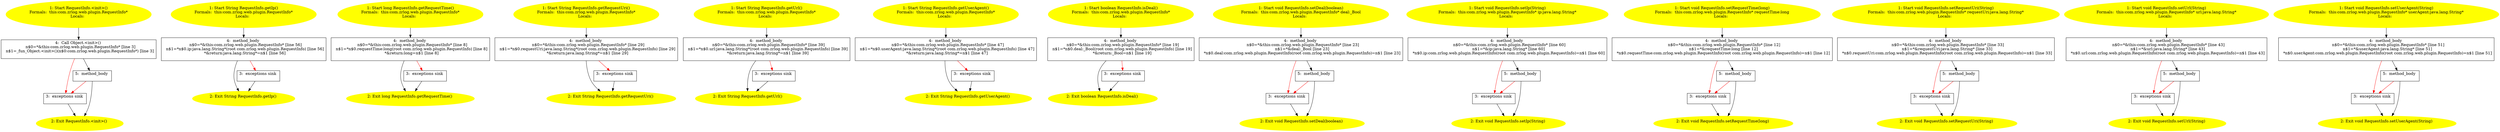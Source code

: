 /* @generated */
digraph cfg {
"com.zrlog.web.plugin.RequestInfo.<init>().523034379808cdca486b8cc9b90332a6_1" [label="1: Start RequestInfo.<init>()\nFormals:  this:com.zrlog.web.plugin.RequestInfo*\nLocals:  \n  " color=yellow style=filled]
	

	 "com.zrlog.web.plugin.RequestInfo.<init>().523034379808cdca486b8cc9b90332a6_1" -> "com.zrlog.web.plugin.RequestInfo.<init>().523034379808cdca486b8cc9b90332a6_4" ;
"com.zrlog.web.plugin.RequestInfo.<init>().523034379808cdca486b8cc9b90332a6_2" [label="2: Exit RequestInfo.<init>() \n  " color=yellow style=filled]
	

"com.zrlog.web.plugin.RequestInfo.<init>().523034379808cdca486b8cc9b90332a6_3" [label="3:  exceptions sink \n  " shape="box"]
	

	 "com.zrlog.web.plugin.RequestInfo.<init>().523034379808cdca486b8cc9b90332a6_3" -> "com.zrlog.web.plugin.RequestInfo.<init>().523034379808cdca486b8cc9b90332a6_2" ;
"com.zrlog.web.plugin.RequestInfo.<init>().523034379808cdca486b8cc9b90332a6_4" [label="4:  Call Object.<init>() \n   n$0=*&this:com.zrlog.web.plugin.RequestInfo* [line 3]\n  n$1=_fun_Object.<init>()(n$0:com.zrlog.web.plugin.RequestInfo*) [line 3]\n " shape="box"]
	

	 "com.zrlog.web.plugin.RequestInfo.<init>().523034379808cdca486b8cc9b90332a6_4" -> "com.zrlog.web.plugin.RequestInfo.<init>().523034379808cdca486b8cc9b90332a6_5" ;
	 "com.zrlog.web.plugin.RequestInfo.<init>().523034379808cdca486b8cc9b90332a6_4" -> "com.zrlog.web.plugin.RequestInfo.<init>().523034379808cdca486b8cc9b90332a6_3" [color="red" ];
"com.zrlog.web.plugin.RequestInfo.<init>().523034379808cdca486b8cc9b90332a6_5" [label="5:  method_body \n  " shape="box"]
	

	 "com.zrlog.web.plugin.RequestInfo.<init>().523034379808cdca486b8cc9b90332a6_5" -> "com.zrlog.web.plugin.RequestInfo.<init>().523034379808cdca486b8cc9b90332a6_2" ;
	 "com.zrlog.web.plugin.RequestInfo.<init>().523034379808cdca486b8cc9b90332a6_5" -> "com.zrlog.web.plugin.RequestInfo.<init>().523034379808cdca486b8cc9b90332a6_3" [color="red" ];
"com.zrlog.web.plugin.RequestInfo.getIp():java.lang.String.0c6ccb505413f22de6aa06b22a7a1dcd_1" [label="1: Start String RequestInfo.getIp()\nFormals:  this:com.zrlog.web.plugin.RequestInfo*\nLocals:  \n  " color=yellow style=filled]
	

	 "com.zrlog.web.plugin.RequestInfo.getIp():java.lang.String.0c6ccb505413f22de6aa06b22a7a1dcd_1" -> "com.zrlog.web.plugin.RequestInfo.getIp():java.lang.String.0c6ccb505413f22de6aa06b22a7a1dcd_4" ;
"com.zrlog.web.plugin.RequestInfo.getIp():java.lang.String.0c6ccb505413f22de6aa06b22a7a1dcd_2" [label="2: Exit String RequestInfo.getIp() \n  " color=yellow style=filled]
	

"com.zrlog.web.plugin.RequestInfo.getIp():java.lang.String.0c6ccb505413f22de6aa06b22a7a1dcd_3" [label="3:  exceptions sink \n  " shape="box"]
	

	 "com.zrlog.web.plugin.RequestInfo.getIp():java.lang.String.0c6ccb505413f22de6aa06b22a7a1dcd_3" -> "com.zrlog.web.plugin.RequestInfo.getIp():java.lang.String.0c6ccb505413f22de6aa06b22a7a1dcd_2" ;
"com.zrlog.web.plugin.RequestInfo.getIp():java.lang.String.0c6ccb505413f22de6aa06b22a7a1dcd_4" [label="4:  method_body \n   n$0=*&this:com.zrlog.web.plugin.RequestInfo* [line 56]\n  n$1=*n$0.ip:java.lang.String*(root com.zrlog.web.plugin.RequestInfo) [line 56]\n  *&return:java.lang.String*=n$1 [line 56]\n " shape="box"]
	

	 "com.zrlog.web.plugin.RequestInfo.getIp():java.lang.String.0c6ccb505413f22de6aa06b22a7a1dcd_4" -> "com.zrlog.web.plugin.RequestInfo.getIp():java.lang.String.0c6ccb505413f22de6aa06b22a7a1dcd_2" ;
	 "com.zrlog.web.plugin.RequestInfo.getIp():java.lang.String.0c6ccb505413f22de6aa06b22a7a1dcd_4" -> "com.zrlog.web.plugin.RequestInfo.getIp():java.lang.String.0c6ccb505413f22de6aa06b22a7a1dcd_3" [color="red" ];
"com.zrlog.web.plugin.RequestInfo.getRequestTime():long.37f26e24dde0e9c09457abf56b06019d_1" [label="1: Start long RequestInfo.getRequestTime()\nFormals:  this:com.zrlog.web.plugin.RequestInfo*\nLocals:  \n  " color=yellow style=filled]
	

	 "com.zrlog.web.plugin.RequestInfo.getRequestTime():long.37f26e24dde0e9c09457abf56b06019d_1" -> "com.zrlog.web.plugin.RequestInfo.getRequestTime():long.37f26e24dde0e9c09457abf56b06019d_4" ;
"com.zrlog.web.plugin.RequestInfo.getRequestTime():long.37f26e24dde0e9c09457abf56b06019d_2" [label="2: Exit long RequestInfo.getRequestTime() \n  " color=yellow style=filled]
	

"com.zrlog.web.plugin.RequestInfo.getRequestTime():long.37f26e24dde0e9c09457abf56b06019d_3" [label="3:  exceptions sink \n  " shape="box"]
	

	 "com.zrlog.web.plugin.RequestInfo.getRequestTime():long.37f26e24dde0e9c09457abf56b06019d_3" -> "com.zrlog.web.plugin.RequestInfo.getRequestTime():long.37f26e24dde0e9c09457abf56b06019d_2" ;
"com.zrlog.web.plugin.RequestInfo.getRequestTime():long.37f26e24dde0e9c09457abf56b06019d_4" [label="4:  method_body \n   n$0=*&this:com.zrlog.web.plugin.RequestInfo* [line 8]\n  n$1=*n$0.requestTime:long(root com.zrlog.web.plugin.RequestInfo) [line 8]\n  *&return:long=n$1 [line 8]\n " shape="box"]
	

	 "com.zrlog.web.plugin.RequestInfo.getRequestTime():long.37f26e24dde0e9c09457abf56b06019d_4" -> "com.zrlog.web.plugin.RequestInfo.getRequestTime():long.37f26e24dde0e9c09457abf56b06019d_2" ;
	 "com.zrlog.web.plugin.RequestInfo.getRequestTime():long.37f26e24dde0e9c09457abf56b06019d_4" -> "com.zrlog.web.plugin.RequestInfo.getRequestTime():long.37f26e24dde0e9c09457abf56b06019d_3" [color="red" ];
"com.zrlog.web.plugin.RequestInfo.getRequestUri():java.lang.String.4f9160a977c3e9064fa513597c061a41_1" [label="1: Start String RequestInfo.getRequestUri()\nFormals:  this:com.zrlog.web.plugin.RequestInfo*\nLocals:  \n  " color=yellow style=filled]
	

	 "com.zrlog.web.plugin.RequestInfo.getRequestUri():java.lang.String.4f9160a977c3e9064fa513597c061a41_1" -> "com.zrlog.web.plugin.RequestInfo.getRequestUri():java.lang.String.4f9160a977c3e9064fa513597c061a41_4" ;
"com.zrlog.web.plugin.RequestInfo.getRequestUri():java.lang.String.4f9160a977c3e9064fa513597c061a41_2" [label="2: Exit String RequestInfo.getRequestUri() \n  " color=yellow style=filled]
	

"com.zrlog.web.plugin.RequestInfo.getRequestUri():java.lang.String.4f9160a977c3e9064fa513597c061a41_3" [label="3:  exceptions sink \n  " shape="box"]
	

	 "com.zrlog.web.plugin.RequestInfo.getRequestUri():java.lang.String.4f9160a977c3e9064fa513597c061a41_3" -> "com.zrlog.web.plugin.RequestInfo.getRequestUri():java.lang.String.4f9160a977c3e9064fa513597c061a41_2" ;
"com.zrlog.web.plugin.RequestInfo.getRequestUri():java.lang.String.4f9160a977c3e9064fa513597c061a41_4" [label="4:  method_body \n   n$0=*&this:com.zrlog.web.plugin.RequestInfo* [line 29]\n  n$1=*n$0.requestUri:java.lang.String*(root com.zrlog.web.plugin.RequestInfo) [line 29]\n  *&return:java.lang.String*=n$1 [line 29]\n " shape="box"]
	

	 "com.zrlog.web.plugin.RequestInfo.getRequestUri():java.lang.String.4f9160a977c3e9064fa513597c061a41_4" -> "com.zrlog.web.plugin.RequestInfo.getRequestUri():java.lang.String.4f9160a977c3e9064fa513597c061a41_2" ;
	 "com.zrlog.web.plugin.RequestInfo.getRequestUri():java.lang.String.4f9160a977c3e9064fa513597c061a41_4" -> "com.zrlog.web.plugin.RequestInfo.getRequestUri():java.lang.String.4f9160a977c3e9064fa513597c061a41_3" [color="red" ];
"com.zrlog.web.plugin.RequestInfo.getUrl():java.lang.String.511875e472fa0913d5dc0f672419db86_1" [label="1: Start String RequestInfo.getUrl()\nFormals:  this:com.zrlog.web.plugin.RequestInfo*\nLocals:  \n  " color=yellow style=filled]
	

	 "com.zrlog.web.plugin.RequestInfo.getUrl():java.lang.String.511875e472fa0913d5dc0f672419db86_1" -> "com.zrlog.web.plugin.RequestInfo.getUrl():java.lang.String.511875e472fa0913d5dc0f672419db86_4" ;
"com.zrlog.web.plugin.RequestInfo.getUrl():java.lang.String.511875e472fa0913d5dc0f672419db86_2" [label="2: Exit String RequestInfo.getUrl() \n  " color=yellow style=filled]
	

"com.zrlog.web.plugin.RequestInfo.getUrl():java.lang.String.511875e472fa0913d5dc0f672419db86_3" [label="3:  exceptions sink \n  " shape="box"]
	

	 "com.zrlog.web.plugin.RequestInfo.getUrl():java.lang.String.511875e472fa0913d5dc0f672419db86_3" -> "com.zrlog.web.plugin.RequestInfo.getUrl():java.lang.String.511875e472fa0913d5dc0f672419db86_2" ;
"com.zrlog.web.plugin.RequestInfo.getUrl():java.lang.String.511875e472fa0913d5dc0f672419db86_4" [label="4:  method_body \n   n$0=*&this:com.zrlog.web.plugin.RequestInfo* [line 39]\n  n$1=*n$0.url:java.lang.String*(root com.zrlog.web.plugin.RequestInfo) [line 39]\n  *&return:java.lang.String*=n$1 [line 39]\n " shape="box"]
	

	 "com.zrlog.web.plugin.RequestInfo.getUrl():java.lang.String.511875e472fa0913d5dc0f672419db86_4" -> "com.zrlog.web.plugin.RequestInfo.getUrl():java.lang.String.511875e472fa0913d5dc0f672419db86_2" ;
	 "com.zrlog.web.plugin.RequestInfo.getUrl():java.lang.String.511875e472fa0913d5dc0f672419db86_4" -> "com.zrlog.web.plugin.RequestInfo.getUrl():java.lang.String.511875e472fa0913d5dc0f672419db86_3" [color="red" ];
"com.zrlog.web.plugin.RequestInfo.getUserAgent():java.lang.String.f7b1034df1852b6fb0e42946c7f93429_1" [label="1: Start String RequestInfo.getUserAgent()\nFormals:  this:com.zrlog.web.plugin.RequestInfo*\nLocals:  \n  " color=yellow style=filled]
	

	 "com.zrlog.web.plugin.RequestInfo.getUserAgent():java.lang.String.f7b1034df1852b6fb0e42946c7f93429_1" -> "com.zrlog.web.plugin.RequestInfo.getUserAgent():java.lang.String.f7b1034df1852b6fb0e42946c7f93429_4" ;
"com.zrlog.web.plugin.RequestInfo.getUserAgent():java.lang.String.f7b1034df1852b6fb0e42946c7f93429_2" [label="2: Exit String RequestInfo.getUserAgent() \n  " color=yellow style=filled]
	

"com.zrlog.web.plugin.RequestInfo.getUserAgent():java.lang.String.f7b1034df1852b6fb0e42946c7f93429_3" [label="3:  exceptions sink \n  " shape="box"]
	

	 "com.zrlog.web.plugin.RequestInfo.getUserAgent():java.lang.String.f7b1034df1852b6fb0e42946c7f93429_3" -> "com.zrlog.web.plugin.RequestInfo.getUserAgent():java.lang.String.f7b1034df1852b6fb0e42946c7f93429_2" ;
"com.zrlog.web.plugin.RequestInfo.getUserAgent():java.lang.String.f7b1034df1852b6fb0e42946c7f93429_4" [label="4:  method_body \n   n$0=*&this:com.zrlog.web.plugin.RequestInfo* [line 47]\n  n$1=*n$0.userAgent:java.lang.String*(root com.zrlog.web.plugin.RequestInfo) [line 47]\n  *&return:java.lang.String*=n$1 [line 47]\n " shape="box"]
	

	 "com.zrlog.web.plugin.RequestInfo.getUserAgent():java.lang.String.f7b1034df1852b6fb0e42946c7f93429_4" -> "com.zrlog.web.plugin.RequestInfo.getUserAgent():java.lang.String.f7b1034df1852b6fb0e42946c7f93429_2" ;
	 "com.zrlog.web.plugin.RequestInfo.getUserAgent():java.lang.String.f7b1034df1852b6fb0e42946c7f93429_4" -> "com.zrlog.web.plugin.RequestInfo.getUserAgent():java.lang.String.f7b1034df1852b6fb0e42946c7f93429_3" [color="red" ];
"com.zrlog.web.plugin.RequestInfo.isDeal():boolean.86262370d44ab28772da51dc0a0da950_1" [label="1: Start boolean RequestInfo.isDeal()\nFormals:  this:com.zrlog.web.plugin.RequestInfo*\nLocals:  \n  " color=yellow style=filled]
	

	 "com.zrlog.web.plugin.RequestInfo.isDeal():boolean.86262370d44ab28772da51dc0a0da950_1" -> "com.zrlog.web.plugin.RequestInfo.isDeal():boolean.86262370d44ab28772da51dc0a0da950_4" ;
"com.zrlog.web.plugin.RequestInfo.isDeal():boolean.86262370d44ab28772da51dc0a0da950_2" [label="2: Exit boolean RequestInfo.isDeal() \n  " color=yellow style=filled]
	

"com.zrlog.web.plugin.RequestInfo.isDeal():boolean.86262370d44ab28772da51dc0a0da950_3" [label="3:  exceptions sink \n  " shape="box"]
	

	 "com.zrlog.web.plugin.RequestInfo.isDeal():boolean.86262370d44ab28772da51dc0a0da950_3" -> "com.zrlog.web.plugin.RequestInfo.isDeal():boolean.86262370d44ab28772da51dc0a0da950_2" ;
"com.zrlog.web.plugin.RequestInfo.isDeal():boolean.86262370d44ab28772da51dc0a0da950_4" [label="4:  method_body \n   n$0=*&this:com.zrlog.web.plugin.RequestInfo* [line 19]\n  n$1=*n$0.deal:_Bool(root com.zrlog.web.plugin.RequestInfo) [line 19]\n  *&return:_Bool=n$1 [line 19]\n " shape="box"]
	

	 "com.zrlog.web.plugin.RequestInfo.isDeal():boolean.86262370d44ab28772da51dc0a0da950_4" -> "com.zrlog.web.plugin.RequestInfo.isDeal():boolean.86262370d44ab28772da51dc0a0da950_2" ;
	 "com.zrlog.web.plugin.RequestInfo.isDeal():boolean.86262370d44ab28772da51dc0a0da950_4" -> "com.zrlog.web.plugin.RequestInfo.isDeal():boolean.86262370d44ab28772da51dc0a0da950_3" [color="red" ];
"com.zrlog.web.plugin.RequestInfo.setDeal(boolean):void.4d8025c4a0858cce93177372b3165b19_1" [label="1: Start void RequestInfo.setDeal(boolean)\nFormals:  this:com.zrlog.web.plugin.RequestInfo* deal:_Bool\nLocals:  \n  " color=yellow style=filled]
	

	 "com.zrlog.web.plugin.RequestInfo.setDeal(boolean):void.4d8025c4a0858cce93177372b3165b19_1" -> "com.zrlog.web.plugin.RequestInfo.setDeal(boolean):void.4d8025c4a0858cce93177372b3165b19_4" ;
"com.zrlog.web.plugin.RequestInfo.setDeal(boolean):void.4d8025c4a0858cce93177372b3165b19_2" [label="2: Exit void RequestInfo.setDeal(boolean) \n  " color=yellow style=filled]
	

"com.zrlog.web.plugin.RequestInfo.setDeal(boolean):void.4d8025c4a0858cce93177372b3165b19_3" [label="3:  exceptions sink \n  " shape="box"]
	

	 "com.zrlog.web.plugin.RequestInfo.setDeal(boolean):void.4d8025c4a0858cce93177372b3165b19_3" -> "com.zrlog.web.plugin.RequestInfo.setDeal(boolean):void.4d8025c4a0858cce93177372b3165b19_2" ;
"com.zrlog.web.plugin.RequestInfo.setDeal(boolean):void.4d8025c4a0858cce93177372b3165b19_4" [label="4:  method_body \n   n$0=*&this:com.zrlog.web.plugin.RequestInfo* [line 23]\n  n$1=*&deal:_Bool [line 23]\n  *n$0.deal:com.zrlog.web.plugin.RequestInfo(root com.zrlog.web.plugin.RequestInfo)=n$1 [line 23]\n " shape="box"]
	

	 "com.zrlog.web.plugin.RequestInfo.setDeal(boolean):void.4d8025c4a0858cce93177372b3165b19_4" -> "com.zrlog.web.plugin.RequestInfo.setDeal(boolean):void.4d8025c4a0858cce93177372b3165b19_5" ;
	 "com.zrlog.web.plugin.RequestInfo.setDeal(boolean):void.4d8025c4a0858cce93177372b3165b19_4" -> "com.zrlog.web.plugin.RequestInfo.setDeal(boolean):void.4d8025c4a0858cce93177372b3165b19_3" [color="red" ];
"com.zrlog.web.plugin.RequestInfo.setDeal(boolean):void.4d8025c4a0858cce93177372b3165b19_5" [label="5:  method_body \n  " shape="box"]
	

	 "com.zrlog.web.plugin.RequestInfo.setDeal(boolean):void.4d8025c4a0858cce93177372b3165b19_5" -> "com.zrlog.web.plugin.RequestInfo.setDeal(boolean):void.4d8025c4a0858cce93177372b3165b19_2" ;
	 "com.zrlog.web.plugin.RequestInfo.setDeal(boolean):void.4d8025c4a0858cce93177372b3165b19_5" -> "com.zrlog.web.plugin.RequestInfo.setDeal(boolean):void.4d8025c4a0858cce93177372b3165b19_3" [color="red" ];
"com.zrlog.web.plugin.RequestInfo.setIp(java.lang.String):void.469602b78014a55fdbb5f467f6c661dd_1" [label="1: Start void RequestInfo.setIp(String)\nFormals:  this:com.zrlog.web.plugin.RequestInfo* ip:java.lang.String*\nLocals:  \n  " color=yellow style=filled]
	

	 "com.zrlog.web.plugin.RequestInfo.setIp(java.lang.String):void.469602b78014a55fdbb5f467f6c661dd_1" -> "com.zrlog.web.plugin.RequestInfo.setIp(java.lang.String):void.469602b78014a55fdbb5f467f6c661dd_4" ;
"com.zrlog.web.plugin.RequestInfo.setIp(java.lang.String):void.469602b78014a55fdbb5f467f6c661dd_2" [label="2: Exit void RequestInfo.setIp(String) \n  " color=yellow style=filled]
	

"com.zrlog.web.plugin.RequestInfo.setIp(java.lang.String):void.469602b78014a55fdbb5f467f6c661dd_3" [label="3:  exceptions sink \n  " shape="box"]
	

	 "com.zrlog.web.plugin.RequestInfo.setIp(java.lang.String):void.469602b78014a55fdbb5f467f6c661dd_3" -> "com.zrlog.web.plugin.RequestInfo.setIp(java.lang.String):void.469602b78014a55fdbb5f467f6c661dd_2" ;
"com.zrlog.web.plugin.RequestInfo.setIp(java.lang.String):void.469602b78014a55fdbb5f467f6c661dd_4" [label="4:  method_body \n   n$0=*&this:com.zrlog.web.plugin.RequestInfo* [line 60]\n  n$1=*&ip:java.lang.String* [line 60]\n  *n$0.ip:com.zrlog.web.plugin.RequestInfo(root com.zrlog.web.plugin.RequestInfo)=n$1 [line 60]\n " shape="box"]
	

	 "com.zrlog.web.plugin.RequestInfo.setIp(java.lang.String):void.469602b78014a55fdbb5f467f6c661dd_4" -> "com.zrlog.web.plugin.RequestInfo.setIp(java.lang.String):void.469602b78014a55fdbb5f467f6c661dd_5" ;
	 "com.zrlog.web.plugin.RequestInfo.setIp(java.lang.String):void.469602b78014a55fdbb5f467f6c661dd_4" -> "com.zrlog.web.plugin.RequestInfo.setIp(java.lang.String):void.469602b78014a55fdbb5f467f6c661dd_3" [color="red" ];
"com.zrlog.web.plugin.RequestInfo.setIp(java.lang.String):void.469602b78014a55fdbb5f467f6c661dd_5" [label="5:  method_body \n  " shape="box"]
	

	 "com.zrlog.web.plugin.RequestInfo.setIp(java.lang.String):void.469602b78014a55fdbb5f467f6c661dd_5" -> "com.zrlog.web.plugin.RequestInfo.setIp(java.lang.String):void.469602b78014a55fdbb5f467f6c661dd_2" ;
	 "com.zrlog.web.plugin.RequestInfo.setIp(java.lang.String):void.469602b78014a55fdbb5f467f6c661dd_5" -> "com.zrlog.web.plugin.RequestInfo.setIp(java.lang.String):void.469602b78014a55fdbb5f467f6c661dd_3" [color="red" ];
"com.zrlog.web.plugin.RequestInfo.setRequestTime(long):void.9dc4b413492afdef101978979806df35_1" [label="1: Start void RequestInfo.setRequestTime(long)\nFormals:  this:com.zrlog.web.plugin.RequestInfo* requestTime:long\nLocals:  \n  " color=yellow style=filled]
	

	 "com.zrlog.web.plugin.RequestInfo.setRequestTime(long):void.9dc4b413492afdef101978979806df35_1" -> "com.zrlog.web.plugin.RequestInfo.setRequestTime(long):void.9dc4b413492afdef101978979806df35_4" ;
"com.zrlog.web.plugin.RequestInfo.setRequestTime(long):void.9dc4b413492afdef101978979806df35_2" [label="2: Exit void RequestInfo.setRequestTime(long) \n  " color=yellow style=filled]
	

"com.zrlog.web.plugin.RequestInfo.setRequestTime(long):void.9dc4b413492afdef101978979806df35_3" [label="3:  exceptions sink \n  " shape="box"]
	

	 "com.zrlog.web.plugin.RequestInfo.setRequestTime(long):void.9dc4b413492afdef101978979806df35_3" -> "com.zrlog.web.plugin.RequestInfo.setRequestTime(long):void.9dc4b413492afdef101978979806df35_2" ;
"com.zrlog.web.plugin.RequestInfo.setRequestTime(long):void.9dc4b413492afdef101978979806df35_4" [label="4:  method_body \n   n$0=*&this:com.zrlog.web.plugin.RequestInfo* [line 12]\n  n$1=*&requestTime:long [line 12]\n  *n$0.requestTime:com.zrlog.web.plugin.RequestInfo(root com.zrlog.web.plugin.RequestInfo)=n$1 [line 12]\n " shape="box"]
	

	 "com.zrlog.web.plugin.RequestInfo.setRequestTime(long):void.9dc4b413492afdef101978979806df35_4" -> "com.zrlog.web.plugin.RequestInfo.setRequestTime(long):void.9dc4b413492afdef101978979806df35_5" ;
	 "com.zrlog.web.plugin.RequestInfo.setRequestTime(long):void.9dc4b413492afdef101978979806df35_4" -> "com.zrlog.web.plugin.RequestInfo.setRequestTime(long):void.9dc4b413492afdef101978979806df35_3" [color="red" ];
"com.zrlog.web.plugin.RequestInfo.setRequestTime(long):void.9dc4b413492afdef101978979806df35_5" [label="5:  method_body \n  " shape="box"]
	

	 "com.zrlog.web.plugin.RequestInfo.setRequestTime(long):void.9dc4b413492afdef101978979806df35_5" -> "com.zrlog.web.plugin.RequestInfo.setRequestTime(long):void.9dc4b413492afdef101978979806df35_2" ;
	 "com.zrlog.web.plugin.RequestInfo.setRequestTime(long):void.9dc4b413492afdef101978979806df35_5" -> "com.zrlog.web.plugin.RequestInfo.setRequestTime(long):void.9dc4b413492afdef101978979806df35_3" [color="red" ];
"com.zrlog.web.plugin.RequestInfo.setRequestUri(java.lang.String):void.2ba1de1b081f88d666548a26540e889a_1" [label="1: Start void RequestInfo.setRequestUri(String)\nFormals:  this:com.zrlog.web.plugin.RequestInfo* requestUri:java.lang.String*\nLocals:  \n  " color=yellow style=filled]
	

	 "com.zrlog.web.plugin.RequestInfo.setRequestUri(java.lang.String):void.2ba1de1b081f88d666548a26540e889a_1" -> "com.zrlog.web.plugin.RequestInfo.setRequestUri(java.lang.String):void.2ba1de1b081f88d666548a26540e889a_4" ;
"com.zrlog.web.plugin.RequestInfo.setRequestUri(java.lang.String):void.2ba1de1b081f88d666548a26540e889a_2" [label="2: Exit void RequestInfo.setRequestUri(String) \n  " color=yellow style=filled]
	

"com.zrlog.web.plugin.RequestInfo.setRequestUri(java.lang.String):void.2ba1de1b081f88d666548a26540e889a_3" [label="3:  exceptions sink \n  " shape="box"]
	

	 "com.zrlog.web.plugin.RequestInfo.setRequestUri(java.lang.String):void.2ba1de1b081f88d666548a26540e889a_3" -> "com.zrlog.web.plugin.RequestInfo.setRequestUri(java.lang.String):void.2ba1de1b081f88d666548a26540e889a_2" ;
"com.zrlog.web.plugin.RequestInfo.setRequestUri(java.lang.String):void.2ba1de1b081f88d666548a26540e889a_4" [label="4:  method_body \n   n$0=*&this:com.zrlog.web.plugin.RequestInfo* [line 33]\n  n$1=*&requestUri:java.lang.String* [line 33]\n  *n$0.requestUri:com.zrlog.web.plugin.RequestInfo(root com.zrlog.web.plugin.RequestInfo)=n$1 [line 33]\n " shape="box"]
	

	 "com.zrlog.web.plugin.RequestInfo.setRequestUri(java.lang.String):void.2ba1de1b081f88d666548a26540e889a_4" -> "com.zrlog.web.plugin.RequestInfo.setRequestUri(java.lang.String):void.2ba1de1b081f88d666548a26540e889a_5" ;
	 "com.zrlog.web.plugin.RequestInfo.setRequestUri(java.lang.String):void.2ba1de1b081f88d666548a26540e889a_4" -> "com.zrlog.web.plugin.RequestInfo.setRequestUri(java.lang.String):void.2ba1de1b081f88d666548a26540e889a_3" [color="red" ];
"com.zrlog.web.plugin.RequestInfo.setRequestUri(java.lang.String):void.2ba1de1b081f88d666548a26540e889a_5" [label="5:  method_body \n  " shape="box"]
	

	 "com.zrlog.web.plugin.RequestInfo.setRequestUri(java.lang.String):void.2ba1de1b081f88d666548a26540e889a_5" -> "com.zrlog.web.plugin.RequestInfo.setRequestUri(java.lang.String):void.2ba1de1b081f88d666548a26540e889a_2" ;
	 "com.zrlog.web.plugin.RequestInfo.setRequestUri(java.lang.String):void.2ba1de1b081f88d666548a26540e889a_5" -> "com.zrlog.web.plugin.RequestInfo.setRequestUri(java.lang.String):void.2ba1de1b081f88d666548a26540e889a_3" [color="red" ];
"com.zrlog.web.plugin.RequestInfo.setUrl(java.lang.String):void.5344ff27a553b0fd4702f05d26d4c323_1" [label="1: Start void RequestInfo.setUrl(String)\nFormals:  this:com.zrlog.web.plugin.RequestInfo* url:java.lang.String*\nLocals:  \n  " color=yellow style=filled]
	

	 "com.zrlog.web.plugin.RequestInfo.setUrl(java.lang.String):void.5344ff27a553b0fd4702f05d26d4c323_1" -> "com.zrlog.web.plugin.RequestInfo.setUrl(java.lang.String):void.5344ff27a553b0fd4702f05d26d4c323_4" ;
"com.zrlog.web.plugin.RequestInfo.setUrl(java.lang.String):void.5344ff27a553b0fd4702f05d26d4c323_2" [label="2: Exit void RequestInfo.setUrl(String) \n  " color=yellow style=filled]
	

"com.zrlog.web.plugin.RequestInfo.setUrl(java.lang.String):void.5344ff27a553b0fd4702f05d26d4c323_3" [label="3:  exceptions sink \n  " shape="box"]
	

	 "com.zrlog.web.plugin.RequestInfo.setUrl(java.lang.String):void.5344ff27a553b0fd4702f05d26d4c323_3" -> "com.zrlog.web.plugin.RequestInfo.setUrl(java.lang.String):void.5344ff27a553b0fd4702f05d26d4c323_2" ;
"com.zrlog.web.plugin.RequestInfo.setUrl(java.lang.String):void.5344ff27a553b0fd4702f05d26d4c323_4" [label="4:  method_body \n   n$0=*&this:com.zrlog.web.plugin.RequestInfo* [line 43]\n  n$1=*&url:java.lang.String* [line 43]\n  *n$0.url:com.zrlog.web.plugin.RequestInfo(root com.zrlog.web.plugin.RequestInfo)=n$1 [line 43]\n " shape="box"]
	

	 "com.zrlog.web.plugin.RequestInfo.setUrl(java.lang.String):void.5344ff27a553b0fd4702f05d26d4c323_4" -> "com.zrlog.web.plugin.RequestInfo.setUrl(java.lang.String):void.5344ff27a553b0fd4702f05d26d4c323_5" ;
	 "com.zrlog.web.plugin.RequestInfo.setUrl(java.lang.String):void.5344ff27a553b0fd4702f05d26d4c323_4" -> "com.zrlog.web.plugin.RequestInfo.setUrl(java.lang.String):void.5344ff27a553b0fd4702f05d26d4c323_3" [color="red" ];
"com.zrlog.web.plugin.RequestInfo.setUrl(java.lang.String):void.5344ff27a553b0fd4702f05d26d4c323_5" [label="5:  method_body \n  " shape="box"]
	

	 "com.zrlog.web.plugin.RequestInfo.setUrl(java.lang.String):void.5344ff27a553b0fd4702f05d26d4c323_5" -> "com.zrlog.web.plugin.RequestInfo.setUrl(java.lang.String):void.5344ff27a553b0fd4702f05d26d4c323_2" ;
	 "com.zrlog.web.plugin.RequestInfo.setUrl(java.lang.String):void.5344ff27a553b0fd4702f05d26d4c323_5" -> "com.zrlog.web.plugin.RequestInfo.setUrl(java.lang.String):void.5344ff27a553b0fd4702f05d26d4c323_3" [color="red" ];
"com.zrlog.web.plugin.RequestInfo.setUserAgent(java.lang.String):void.2b20ff30026c8ba755ce366d3d45654f_1" [label="1: Start void RequestInfo.setUserAgent(String)\nFormals:  this:com.zrlog.web.plugin.RequestInfo* userAgent:java.lang.String*\nLocals:  \n  " color=yellow style=filled]
	

	 "com.zrlog.web.plugin.RequestInfo.setUserAgent(java.lang.String):void.2b20ff30026c8ba755ce366d3d45654f_1" -> "com.zrlog.web.plugin.RequestInfo.setUserAgent(java.lang.String):void.2b20ff30026c8ba755ce366d3d45654f_4" ;
"com.zrlog.web.plugin.RequestInfo.setUserAgent(java.lang.String):void.2b20ff30026c8ba755ce366d3d45654f_2" [label="2: Exit void RequestInfo.setUserAgent(String) \n  " color=yellow style=filled]
	

"com.zrlog.web.plugin.RequestInfo.setUserAgent(java.lang.String):void.2b20ff30026c8ba755ce366d3d45654f_3" [label="3:  exceptions sink \n  " shape="box"]
	

	 "com.zrlog.web.plugin.RequestInfo.setUserAgent(java.lang.String):void.2b20ff30026c8ba755ce366d3d45654f_3" -> "com.zrlog.web.plugin.RequestInfo.setUserAgent(java.lang.String):void.2b20ff30026c8ba755ce366d3d45654f_2" ;
"com.zrlog.web.plugin.RequestInfo.setUserAgent(java.lang.String):void.2b20ff30026c8ba755ce366d3d45654f_4" [label="4:  method_body \n   n$0=*&this:com.zrlog.web.plugin.RequestInfo* [line 51]\n  n$1=*&userAgent:java.lang.String* [line 51]\n  *n$0.userAgent:com.zrlog.web.plugin.RequestInfo(root com.zrlog.web.plugin.RequestInfo)=n$1 [line 51]\n " shape="box"]
	

	 "com.zrlog.web.plugin.RequestInfo.setUserAgent(java.lang.String):void.2b20ff30026c8ba755ce366d3d45654f_4" -> "com.zrlog.web.plugin.RequestInfo.setUserAgent(java.lang.String):void.2b20ff30026c8ba755ce366d3d45654f_5" ;
	 "com.zrlog.web.plugin.RequestInfo.setUserAgent(java.lang.String):void.2b20ff30026c8ba755ce366d3d45654f_4" -> "com.zrlog.web.plugin.RequestInfo.setUserAgent(java.lang.String):void.2b20ff30026c8ba755ce366d3d45654f_3" [color="red" ];
"com.zrlog.web.plugin.RequestInfo.setUserAgent(java.lang.String):void.2b20ff30026c8ba755ce366d3d45654f_5" [label="5:  method_body \n  " shape="box"]
	

	 "com.zrlog.web.plugin.RequestInfo.setUserAgent(java.lang.String):void.2b20ff30026c8ba755ce366d3d45654f_5" -> "com.zrlog.web.plugin.RequestInfo.setUserAgent(java.lang.String):void.2b20ff30026c8ba755ce366d3d45654f_2" ;
	 "com.zrlog.web.plugin.RequestInfo.setUserAgent(java.lang.String):void.2b20ff30026c8ba755ce366d3d45654f_5" -> "com.zrlog.web.plugin.RequestInfo.setUserAgent(java.lang.String):void.2b20ff30026c8ba755ce366d3d45654f_3" [color="red" ];
}
